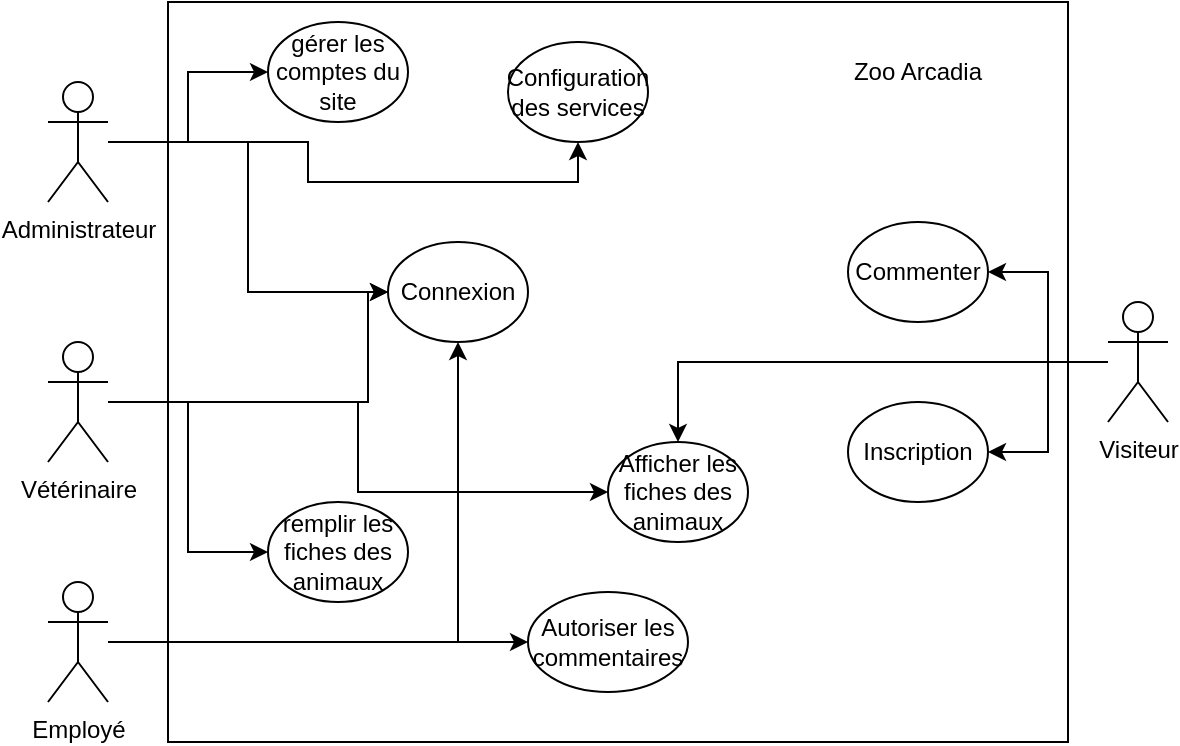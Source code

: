 <mxfile version="22.1.17" type="github">
  <diagram id="R2lEEEUBdFMjLlhIrx00" name="Page-1">
    <mxGraphModel dx="794" dy="392" grid="1" gridSize="10" guides="1" tooltips="1" connect="1" arrows="1" fold="1" page="1" pageScale="1" pageWidth="850" pageHeight="1100" math="0" shadow="0" extFonts="Permanent Marker^https://fonts.googleapis.com/css?family=Permanent+Marker">
      <root>
        <mxCell id="0" />
        <mxCell id="1" parent="0" />
        <mxCell id="hVYQf4SrXX4T2gI8fLEp-1" value="" style="rounded=0;whiteSpace=wrap;html=1;" vertex="1" parent="1">
          <mxGeometry x="200" y="170" width="450" height="370" as="geometry" />
        </mxCell>
        <mxCell id="hVYQf4SrXX4T2gI8fLEp-27" style="edgeStyle=orthogonalEdgeStyle;rounded=0;orthogonalLoop=1;jettySize=auto;html=1;" edge="1" parent="1" source="hVYQf4SrXX4T2gI8fLEp-2" target="hVYQf4SrXX4T2gI8fLEp-14">
          <mxGeometry relative="1" as="geometry" />
        </mxCell>
        <mxCell id="hVYQf4SrXX4T2gI8fLEp-28" style="edgeStyle=orthogonalEdgeStyle;rounded=0;orthogonalLoop=1;jettySize=auto;html=1;entryX=0;entryY=0.5;entryDx=0;entryDy=0;" edge="1" parent="1" source="hVYQf4SrXX4T2gI8fLEp-2" target="hVYQf4SrXX4T2gI8fLEp-17">
          <mxGeometry relative="1" as="geometry" />
        </mxCell>
        <mxCell id="hVYQf4SrXX4T2gI8fLEp-30" style="edgeStyle=orthogonalEdgeStyle;rounded=0;orthogonalLoop=1;jettySize=auto;html=1;entryX=0.5;entryY=1;entryDx=0;entryDy=0;" edge="1" parent="1" source="hVYQf4SrXX4T2gI8fLEp-2" target="hVYQf4SrXX4T2gI8fLEp-29">
          <mxGeometry relative="1" as="geometry" />
        </mxCell>
        <mxCell id="hVYQf4SrXX4T2gI8fLEp-2" value="Administrateur" style="shape=umlActor;verticalLabelPosition=bottom;verticalAlign=top;html=1;outlineConnect=0;" vertex="1" parent="1">
          <mxGeometry x="140" y="210" width="30" height="60" as="geometry" />
        </mxCell>
        <mxCell id="hVYQf4SrXX4T2gI8fLEp-21" style="edgeStyle=orthogonalEdgeStyle;rounded=0;orthogonalLoop=1;jettySize=auto;html=1;entryX=0;entryY=0.5;entryDx=0;entryDy=0;" edge="1" parent="1" source="hVYQf4SrXX4T2gI8fLEp-3" target="hVYQf4SrXX4T2gI8fLEp-17">
          <mxGeometry relative="1" as="geometry">
            <mxPoint x="330" y="320" as="targetPoint" />
            <Array as="points">
              <mxPoint x="300" y="370" />
              <mxPoint x="300" y="315" />
            </Array>
          </mxGeometry>
        </mxCell>
        <mxCell id="hVYQf4SrXX4T2gI8fLEp-23" style="edgeStyle=orthogonalEdgeStyle;rounded=0;orthogonalLoop=1;jettySize=auto;html=1;" edge="1" parent="1" source="hVYQf4SrXX4T2gI8fLEp-3" target="hVYQf4SrXX4T2gI8fLEp-9">
          <mxGeometry relative="1" as="geometry" />
        </mxCell>
        <mxCell id="hVYQf4SrXX4T2gI8fLEp-24" style="edgeStyle=orthogonalEdgeStyle;rounded=0;orthogonalLoop=1;jettySize=auto;html=1;entryX=0;entryY=0.5;entryDx=0;entryDy=0;" edge="1" parent="1" source="hVYQf4SrXX4T2gI8fLEp-3" target="hVYQf4SrXX4T2gI8fLEp-12">
          <mxGeometry relative="1" as="geometry" />
        </mxCell>
        <mxCell id="hVYQf4SrXX4T2gI8fLEp-3" value="Vétérinaire" style="shape=umlActor;verticalLabelPosition=bottom;verticalAlign=top;html=1;outlineConnect=0;" vertex="1" parent="1">
          <mxGeometry x="140" y="340" width="30" height="60" as="geometry" />
        </mxCell>
        <mxCell id="hVYQf4SrXX4T2gI8fLEp-25" style="edgeStyle=orthogonalEdgeStyle;rounded=0;orthogonalLoop=1;jettySize=auto;html=1;entryX=0.5;entryY=0;entryDx=0;entryDy=0;" edge="1" parent="1" source="hVYQf4SrXX4T2gI8fLEp-4" target="hVYQf4SrXX4T2gI8fLEp-9">
          <mxGeometry relative="1" as="geometry" />
        </mxCell>
        <mxCell id="hVYQf4SrXX4T2gI8fLEp-26" style="edgeStyle=orthogonalEdgeStyle;rounded=0;orthogonalLoop=1;jettySize=auto;html=1;" edge="1" parent="1" source="hVYQf4SrXX4T2gI8fLEp-4" target="hVYQf4SrXX4T2gI8fLEp-6">
          <mxGeometry relative="1" as="geometry" />
        </mxCell>
        <mxCell id="hVYQf4SrXX4T2gI8fLEp-33" style="edgeStyle=orthogonalEdgeStyle;rounded=0;orthogonalLoop=1;jettySize=auto;html=1;entryX=1;entryY=0.5;entryDx=0;entryDy=0;" edge="1" parent="1" source="hVYQf4SrXX4T2gI8fLEp-4" target="hVYQf4SrXX4T2gI8fLEp-31">
          <mxGeometry relative="1" as="geometry" />
        </mxCell>
        <mxCell id="hVYQf4SrXX4T2gI8fLEp-4" value="Visiteur" style="shape=umlActor;verticalLabelPosition=bottom;verticalAlign=top;html=1;outlineConnect=0;" vertex="1" parent="1">
          <mxGeometry x="670" y="320" width="30" height="60" as="geometry" />
        </mxCell>
        <mxCell id="hVYQf4SrXX4T2gI8fLEp-5" value="Zoo Arcadia" style="text;html=1;strokeColor=none;fillColor=none;align=center;verticalAlign=middle;whiteSpace=wrap;rounded=0;" vertex="1" parent="1">
          <mxGeometry x="540" y="190" width="70" height="30" as="geometry" />
        </mxCell>
        <mxCell id="hVYQf4SrXX4T2gI8fLEp-6" value="Inscription" style="ellipse;whiteSpace=wrap;html=1;" vertex="1" parent="1">
          <mxGeometry x="540" y="370" width="70" height="50" as="geometry" />
        </mxCell>
        <mxCell id="hVYQf4SrXX4T2gI8fLEp-9" value="Afficher les fiches des animaux" style="ellipse;whiteSpace=wrap;html=1;" vertex="1" parent="1">
          <mxGeometry x="420" y="390" width="70" height="50" as="geometry" />
        </mxCell>
        <mxCell id="hVYQf4SrXX4T2gI8fLEp-12" value="remplir les fiches des animaux" style="ellipse;whiteSpace=wrap;html=1;" vertex="1" parent="1">
          <mxGeometry x="250" y="420" width="70" height="50" as="geometry" />
        </mxCell>
        <mxCell id="hVYQf4SrXX4T2gI8fLEp-14" value="gérer les comptes du site" style="ellipse;whiteSpace=wrap;html=1;" vertex="1" parent="1">
          <mxGeometry x="250" y="180" width="70" height="50" as="geometry" />
        </mxCell>
        <mxCell id="hVYQf4SrXX4T2gI8fLEp-22" style="edgeStyle=orthogonalEdgeStyle;rounded=0;orthogonalLoop=1;jettySize=auto;html=1;" edge="1" parent="1" source="hVYQf4SrXX4T2gI8fLEp-16" target="hVYQf4SrXX4T2gI8fLEp-17">
          <mxGeometry relative="1" as="geometry" />
        </mxCell>
        <mxCell id="hVYQf4SrXX4T2gI8fLEp-35" style="edgeStyle=orthogonalEdgeStyle;rounded=0;orthogonalLoop=1;jettySize=auto;html=1;entryX=0;entryY=0.5;entryDx=0;entryDy=0;" edge="1" parent="1" source="hVYQf4SrXX4T2gI8fLEp-16" target="hVYQf4SrXX4T2gI8fLEp-34">
          <mxGeometry relative="1" as="geometry" />
        </mxCell>
        <mxCell id="hVYQf4SrXX4T2gI8fLEp-16" value="Employé" style="shape=umlActor;verticalLabelPosition=bottom;verticalAlign=top;html=1;outlineConnect=0;" vertex="1" parent="1">
          <mxGeometry x="140" y="460" width="30" height="60" as="geometry" />
        </mxCell>
        <mxCell id="hVYQf4SrXX4T2gI8fLEp-17" value="Connexion" style="ellipse;whiteSpace=wrap;html=1;" vertex="1" parent="1">
          <mxGeometry x="310" y="290" width="70" height="50" as="geometry" />
        </mxCell>
        <mxCell id="hVYQf4SrXX4T2gI8fLEp-29" value="Configuration des services" style="ellipse;whiteSpace=wrap;html=1;" vertex="1" parent="1">
          <mxGeometry x="370" y="190" width="70" height="50" as="geometry" />
        </mxCell>
        <mxCell id="hVYQf4SrXX4T2gI8fLEp-31" value="Commenter" style="ellipse;whiteSpace=wrap;html=1;" vertex="1" parent="1">
          <mxGeometry x="540" y="280" width="70" height="50" as="geometry" />
        </mxCell>
        <mxCell id="hVYQf4SrXX4T2gI8fLEp-34" value="Autoriser les commentaires" style="ellipse;whiteSpace=wrap;html=1;" vertex="1" parent="1">
          <mxGeometry x="380" y="465" width="80" height="50" as="geometry" />
        </mxCell>
      </root>
    </mxGraphModel>
  </diagram>
</mxfile>
